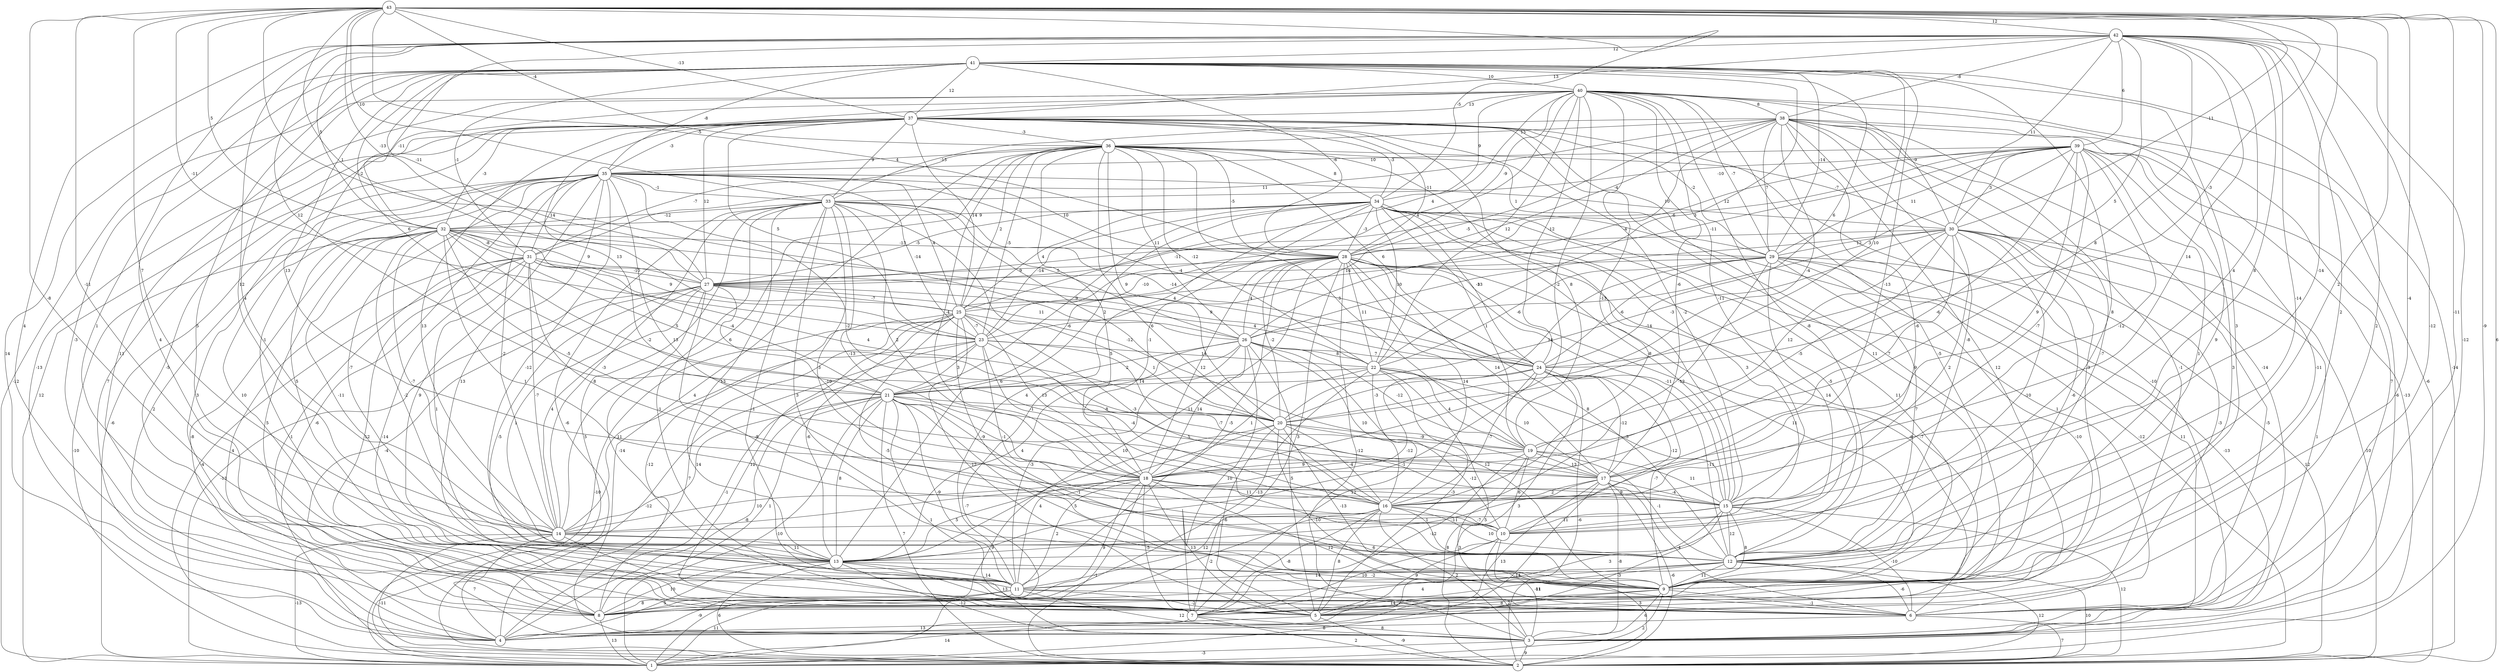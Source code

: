 graph { 
	 fontname="Helvetica,Arial,sans-serif" 
	 node [shape = circle]; 
	 43 -- 2 [label = "6"];
	 43 -- 3 [label = "-9"];
	 43 -- 6 [label = "-11"];
	 43 -- 9 [label = "-4"];
	 43 -- 10 [label = "-14"];
	 43 -- 11 [label = "-8"];
	 43 -- 12 [label = "2"];
	 43 -- 13 [label = "-11"];
	 43 -- 14 [label = "7"];
	 43 -- 23 [label = "-11"];
	 43 -- 24 [label = "-3"];
	 43 -- 25 [label = "1"];
	 43 -- 26 [label = "-2"];
	 43 -- 27 [label = "-13"];
	 43 -- 28 [label = "-5"];
	 43 -- 30 [label = "-11"];
	 43 -- 32 [label = "5"];
	 43 -- 33 [label = "10"];
	 43 -- 34 [label = "-5"];
	 43 -- 36 [label = "-4"];
	 43 -- 37 [label = "-13"];
	 43 -- 42 [label = "12"];
	 42 -- 3 [label = "-12"];
	 42 -- 5 [label = "2"];
	 42 -- 6 [label = "-12"];
	 42 -- 7 [label = "1"];
	 42 -- 8 [label = "4"];
	 42 -- 9 [label = "2"];
	 42 -- 12 [label = "-14"];
	 42 -- 14 [label = "12"];
	 42 -- 15 [label = "8"];
	 42 -- 16 [label = "4"];
	 42 -- 17 [label = "14"];
	 42 -- 19 [label = "8"];
	 42 -- 21 [label = "12"];
	 42 -- 24 [label = "5"];
	 42 -- 27 [label = "-11"];
	 42 -- 30 [label = "11"];
	 42 -- 32 [label = "5"];
	 42 -- 37 [label = "13"];
	 42 -- 38 [label = "-8"];
	 42 -- 39 [label = "6"];
	 42 -- 41 [label = "12"];
	 41 -- 2 [label = "-14"];
	 41 -- 4 [label = "14"];
	 41 -- 7 [label = "4"];
	 41 -- 8 [label = "-3"];
	 41 -- 9 [label = "3"];
	 41 -- 11 [label = "5"];
	 41 -- 12 [label = "8"];
	 41 -- 14 [label = "4"];
	 41 -- 16 [label = "-13"];
	 41 -- 18 [label = "13"];
	 41 -- 20 [label = "10"];
	 41 -- 21 [label = "6"];
	 41 -- 22 [label = "3"];
	 41 -- 24 [label = "6"];
	 41 -- 28 [label = "-6"];
	 41 -- 29 [label = "-14"];
	 41 -- 31 [label = "-1"];
	 41 -- 32 [label = "-11"];
	 41 -- 35 [label = "-8"];
	 41 -- 37 [label = "12"];
	 41 -- 40 [label = "10"];
	 40 -- 1 [label = "-12"];
	 40 -- 2 [label = "-6"];
	 40 -- 4 [label = "-13"];
	 40 -- 7 [label = "-5"];
	 40 -- 8 [label = "11"];
	 40 -- 9 [label = "9"];
	 40 -- 11 [label = "-1"];
	 40 -- 12 [label = "-8"];
	 40 -- 15 [label = "-11"];
	 40 -- 16 [label = "-13"];
	 40 -- 17 [label = "-6"];
	 40 -- 18 [label = "-2"];
	 40 -- 22 [label = "12"];
	 40 -- 23 [label = "4"];
	 40 -- 24 [label = "-12"];
	 40 -- 25 [label = "4"];
	 40 -- 28 [label = "-9"];
	 40 -- 29 [label = "-7"];
	 40 -- 30 [label = "-9"];
	 40 -- 34 [label = "9"];
	 40 -- 37 [label = "13"];
	 40 -- 38 [label = "8"];
	 39 -- 3 [label = "-6"];
	 39 -- 9 [label = "-11"];
	 39 -- 11 [label = "3"];
	 39 -- 12 [label = "1"];
	 39 -- 15 [label = "-12"];
	 39 -- 16 [label = "-7"];
	 39 -- 17 [label = "9"];
	 39 -- 18 [label = "-6"];
	 39 -- 25 [label = "-11"];
	 39 -- 26 [label = "3"];
	 39 -- 27 [label = "-6"];
	 39 -- 28 [label = "12"];
	 39 -- 29 [label = "11"];
	 39 -- 30 [label = "3"];
	 39 -- 33 [label = "-10"];
	 39 -- 35 [label = "10"];
	 38 -- 1 [label = "-13"];
	 38 -- 3 [label = "7"];
	 38 -- 5 [label = "-1"];
	 38 -- 6 [label = "-14"];
	 38 -- 7 [label = "3"];
	 38 -- 8 [label = "12"];
	 38 -- 9 [label = "-7"];
	 38 -- 10 [label = "-6"];
	 38 -- 12 [label = "-8"];
	 38 -- 20 [label = "-4"];
	 38 -- 23 [label = "-5"];
	 38 -- 26 [label = "-4"];
	 38 -- 28 [label = "-4"];
	 38 -- 29 [label = "7"];
	 38 -- 31 [label = "11"];
	 38 -- 33 [label = "-13"];
	 38 -- 36 [label = "13"];
	 37 -- 1 [label = "12"];
	 37 -- 3 [label = "-10"];
	 37 -- 4 [label = "7"];
	 37 -- 5 [label = "9"];
	 37 -- 8 [label = "-5"];
	 37 -- 9 [label = "11"];
	 37 -- 14 [label = "13"];
	 37 -- 15 [label = "-2"];
	 37 -- 19 [label = "8"];
	 37 -- 21 [label = "13"];
	 37 -- 23 [label = "5"];
	 37 -- 25 [label = "-14"];
	 37 -- 27 [label = "12"];
	 37 -- 28 [label = "-11"];
	 37 -- 29 [label = "-2"];
	 37 -- 32 [label = "-3"];
	 37 -- 33 [label = "9"];
	 37 -- 34 [label = "-3"];
	 37 -- 35 [label = "-3"];
	 37 -- 36 [label = "-3"];
	 36 -- 3 [label = "4"];
	 36 -- 12 [label = "5"];
	 36 -- 14 [label = "6"];
	 36 -- 15 [label = "-14"];
	 36 -- 16 [label = "6"];
	 36 -- 18 [label = "-4"];
	 36 -- 19 [label = "3"];
	 36 -- 20 [label = "9"];
	 36 -- 22 [label = "-12"];
	 36 -- 23 [label = "-5"];
	 36 -- 24 [label = "6"];
	 36 -- 25 [label = "2"];
	 36 -- 26 [label = "11"];
	 36 -- 28 [label = "-5"];
	 36 -- 29 [label = "1"];
	 36 -- 30 [label = "-7"];
	 36 -- 31 [label = "-7"];
	 36 -- 34 [label = "8"];
	 36 -- 35 [label = "4"];
	 35 -- 1 [label = "-6"];
	 35 -- 2 [label = "-6"];
	 35 -- 4 [label = "2"];
	 35 -- 6 [label = "9"];
	 35 -- 7 [label = "10"];
	 35 -- 8 [label = "3"];
	 35 -- 9 [label = "13"];
	 35 -- 11 [label = "5"];
	 35 -- 12 [label = "-12"];
	 35 -- 13 [label = "-7"];
	 35 -- 14 [label = "-2"];
	 35 -- 16 [label = "13"];
	 35 -- 17 [label = "-2"];
	 35 -- 23 [label = "-14"];
	 35 -- 24 [label = "-4"];
	 35 -- 25 [label = "4"];
	 35 -- 28 [label = "10"];
	 35 -- 30 [label = "10"];
	 35 -- 31 [label = "14"];
	 35 -- 33 [label = "-1"];
	 34 -- 2 [label = "-12"];
	 34 -- 6 [label = "1"];
	 34 -- 9 [label = "11"];
	 34 -- 10 [label = "3"];
	 34 -- 11 [label = "4"];
	 34 -- 12 [label = "-5"];
	 34 -- 13 [label = "6"];
	 34 -- 15 [label = "-8"];
	 34 -- 18 [label = "-1"];
	 34 -- 19 [label = "1"];
	 34 -- 21 [label = "9"];
	 34 -- 22 [label = "10"];
	 34 -- 23 [label = "-14"];
	 34 -- 24 [label = "-13"];
	 34 -- 25 [label = "4"];
	 34 -- 27 [label = "-5"];
	 34 -- 28 [label = "-3"];
	 34 -- 32 [label = "9"];
	 33 -- 2 [label = "5"];
	 33 -- 4 [label = "-6"];
	 33 -- 5 [label = "-1"];
	 33 -- 6 [label = "-1"];
	 33 -- 9 [label = "3"];
	 33 -- 10 [label = "3"];
	 33 -- 13 [label = "13"];
	 33 -- 14 [label = "-3"];
	 33 -- 15 [label = "-13"];
	 33 -- 17 [label = "-12"];
	 33 -- 18 [label = "2"];
	 33 -- 20 [label = "2"];
	 33 -- 24 [label = "-14"];
	 33 -- 26 [label = "5"];
	 33 -- 32 [label = "-12"];
	 32 -- 2 [label = "-10"];
	 32 -- 4 [label = "-8"];
	 32 -- 7 [label = "5"];
	 32 -- 10 [label = "1"];
	 32 -- 12 [label = "-2"];
	 32 -- 13 [label = "-11"];
	 32 -- 14 [label = "-7"];
	 32 -- 17 [label = "-5"];
	 32 -- 19 [label = "-2"];
	 32 -- 20 [label = "5"];
	 32 -- 23 [label = "9"];
	 32 -- 24 [label = "4"];
	 32 -- 27 [label = "9"];
	 32 -- 29 [label = "-13"];
	 32 -- 31 [label = "-8"];
	 31 -- 2 [label = "-4"];
	 31 -- 4 [label = "4"];
	 31 -- 5 [label = "-14"];
	 31 -- 7 [label = "12"];
	 31 -- 8 [label = "-1"];
	 31 -- 13 [label = "1"];
	 31 -- 14 [label = "-7"];
	 31 -- 15 [label = "8"];
	 31 -- 20 [label = "4"];
	 31 -- 21 [label = "-4"];
	 31 -- 24 [label = "9"];
	 31 -- 27 [label = "-10"];
	 30 -- 2 [label = "-10"];
	 30 -- 3 [label = "1"];
	 30 -- 6 [label = "-5"];
	 30 -- 7 [label = "-3"];
	 30 -- 12 [label = "-6"];
	 30 -- 13 [label = "-10"];
	 30 -- 15 [label = "2"];
	 30 -- 17 [label = "7"];
	 30 -- 18 [label = "-5"];
	 30 -- 19 [label = "12"];
	 30 -- 21 [label = "-3"];
	 30 -- 26 [label = "-3"];
	 30 -- 27 [label = "-11"];
	 30 -- 29 [label = "12"];
	 29 -- 2 [label = "12"];
	 29 -- 3 [label = "-13"];
	 29 -- 6 [label = "11"];
	 29 -- 8 [label = "-10"];
	 29 -- 10 [label = "14"];
	 29 -- 12 [label = "7"];
	 29 -- 16 [label = "-12"];
	 29 -- 20 [label = "14"];
	 29 -- 22 [label = "-6"];
	 29 -- 24 [label = "-6"];
	 29 -- 27 [label = "14"];
	 28 -- 3 [label = "-12"];
	 28 -- 5 [label = "-6"];
	 28 -- 6 [label = "-7"];
	 28 -- 7 [label = "3"];
	 28 -- 9 [label = "11"];
	 28 -- 11 [label = "-5"];
	 28 -- 12 [label = "8"];
	 28 -- 13 [label = "11"];
	 28 -- 15 [label = "-11"];
	 28 -- 16 [label = "14"];
	 28 -- 17 [label = "14"];
	 28 -- 18 [label = "12"];
	 28 -- 20 [label = "-2"];
	 28 -- 21 [label = "-6"];
	 28 -- 22 [label = "11"];
	 28 -- 25 [label = "-10"];
	 28 -- 26 [label = "4"];
	 28 -- 27 [label = "9"];
	 27 -- 1 [label = "-13"];
	 27 -- 6 [label = "-14"];
	 27 -- 8 [label = "-4"];
	 27 -- 9 [label = "-8"];
	 27 -- 11 [label = "-5"];
	 27 -- 13 [label = "1"];
	 27 -- 14 [label = "4"];
	 27 -- 18 [label = "-10"];
	 27 -- 22 [label = "4"];
	 27 -- 25 [label = "-7"];
	 27 -- 26 [label = "11"];
	 26 -- 1 [label = "-7"];
	 26 -- 5 [label = "5"];
	 26 -- 7 [label = "10"];
	 26 -- 9 [label = "12"];
	 26 -- 11 [label = "-3"];
	 26 -- 13 [label = "4"];
	 26 -- 16 [label = "10"];
	 26 -- 18 [label = "14"];
	 26 -- 19 [label = "-12"];
	 26 -- 21 [label = "2"];
	 26 -- 22 [label = "8"];
	 26 -- 24 [label = "7"];
	 25 -- 1 [label = "-10"];
	 25 -- 4 [label = "7"];
	 25 -- 5 [label = "-12"];
	 25 -- 7 [label = "12"];
	 25 -- 8 [label = "-12"];
	 25 -- 9 [label = "-5"];
	 25 -- 12 [label = "-9"];
	 25 -- 13 [label = "-6"];
	 25 -- 16 [label = "-3"];
	 25 -- 18 [label = "13"];
	 25 -- 20 [label = "1"];
	 25 -- 23 [label = "-7"];
	 24 -- 2 [label = "-6"];
	 24 -- 4 [label = "3"];
	 24 -- 9 [label = "-7"];
	 24 -- 10 [label = "-12"];
	 24 -- 12 [label = "-11"];
	 24 -- 13 [label = "-1"];
	 24 -- 14 [label = "-12"];
	 24 -- 16 [label = "-7"];
	 24 -- 17 [label = "-12"];
	 24 -- 20 [label = "-3"];
	 23 -- 1 [label = "-12"];
	 23 -- 4 [label = "-1"];
	 23 -- 10 [label = "-1"];
	 23 -- 14 [label = "11"];
	 23 -- 15 [label = "-7"];
	 23 -- 16 [label = "-4"];
	 23 -- 18 [label = "-1"];
	 23 -- 21 [label = "3"];
	 23 -- 22 [label = "14"];
	 22 -- 2 [label = "5"];
	 22 -- 5 [label = "-3"];
	 22 -- 7 [label = "12"];
	 22 -- 8 [label = "-13"];
	 22 -- 15 [label = "3"];
	 22 -- 17 [label = "10"];
	 22 -- 18 [label = "1"];
	 22 -- 19 [label = "4"];
	 22 -- 21 [label = "14"];
	 21 -- 1 [label = "-10"];
	 21 -- 2 [label = "7"];
	 21 -- 3 [label = "1"];
	 21 -- 4 [label = "-8"];
	 21 -- 6 [label = "5"];
	 21 -- 8 [label = "1"];
	 21 -- 9 [label = "-1"];
	 21 -- 11 [label = "-9"];
	 21 -- 13 [label = "8"];
	 21 -- 14 [label = "14"];
	 21 -- 16 [label = "10"];
	 21 -- 17 [label = "5"];
	 21 -- 20 [label = "8"];
	 20 -- 1 [label = "9"];
	 20 -- 5 [label = "-6"];
	 20 -- 6 [label = "-10"];
	 20 -- 9 [label = "-13"];
	 20 -- 10 [label = "-12"];
	 20 -- 11 [label = "4"];
	 20 -- 16 [label = "-4"];
	 20 -- 19 [label = "-9"];
	 19 -- 3 [label = "3"];
	 19 -- 7 [label = "-12"];
	 19 -- 10 [label = "6"];
	 19 -- 12 [label = "-1"];
	 19 -- 15 [label = "11"];
	 19 -- 17 [label = "13"];
	 19 -- 18 [label = "9"];
	 18 -- 2 [label = "-1"];
	 18 -- 5 [label = "13"];
	 18 -- 6 [label = "12"];
	 18 -- 7 [label = "-5"];
	 18 -- 8 [label = "9"];
	 18 -- 11 [label = "2"];
	 18 -- 13 [label = "5"];
	 18 -- 14 [label = "10"];
	 18 -- 15 [label = "9"];
	 18 -- 16 [label = "11"];
	 17 -- 1 [label = "-14"];
	 17 -- 2 [label = "-6"];
	 17 -- 3 [label = "-8"];
	 17 -- 4 [label = "13"];
	 17 -- 6 [label = "-4"];
	 17 -- 13 [label = "-11"];
	 17 -- 15 [label = "-4"];
	 17 -- 16 [label = "2"];
	 16 -- 3 [label = "2"];
	 16 -- 5 [label = "8"];
	 16 -- 7 [label = "-8"];
	 16 -- 8 [label = "-2"];
	 16 -- 9 [label = "8"];
	 16 -- 10 [label = "-7"];
	 16 -- 11 [label = "12"];
	 16 -- 12 [label = "10"];
	 15 -- 2 [label = "12"];
	 15 -- 4 [label = "-3"];
	 15 -- 6 [label = "-10"];
	 15 -- 7 [label = "3"];
	 15 -- 9 [label = "8"];
	 15 -- 10 [label = "11"];
	 15 -- 12 [label = "12"];
	 15 -- 14 [label = "1"];
	 14 -- 1 [label = "-13"];
	 14 -- 2 [label = "-11"];
	 14 -- 3 [label = "7"];
	 14 -- 5 [label = "7"];
	 14 -- 12 [label = "6"];
	 14 -- 13 [label = "11"];
	 13 -- 2 [label = "6"];
	 13 -- 3 [label = "-12"];
	 13 -- 4 [label = "5"];
	 13 -- 5 [label = "13"];
	 13 -- 8 [label = "10"];
	 13 -- 9 [label = "-2"];
	 13 -- 11 [label = "14"];
	 12 -- 1 [label = "12"];
	 12 -- 2 [label = "10"];
	 12 -- 5 [label = "-11"];
	 12 -- 6 [label = "-6"];
	 12 -- 8 [label = "4"];
	 12 -- 9 [label = "11"];
	 12 -- 11 [label = "14"];
	 11 -- 1 [label = "11"];
	 11 -- 3 [label = "12"];
	 11 -- 4 [label = "-9"];
	 11 -- 5 [label = "-2"];
	 11 -- 6 [label = "2"];
	 11 -- 8 [label = "8"];
	 10 -- 2 [label = "3"];
	 10 -- 3 [label = "11"];
	 10 -- 5 [label = "9"];
	 10 -- 7 [label = "10"];
	 9 -- 1 [label = "2"];
	 9 -- 3 [label = "6"];
	 9 -- 5 [label = "8"];
	 9 -- 6 [label = "-1"];
	 9 -- 7 [label = "14"];
	 8 -- 1 [label = "13"];
	 7 -- 1 [label = "14"];
	 7 -- 2 [label = "2"];
	 7 -- 3 [label = "8"];
	 6 -- 2 [label = "7"];
	 6 -- 4 [label = "8"];
	 5 -- 2 [label = "-9"];
	 5 -- 4 [label = "13"];
	 3 -- 1 [label = "-3"];
	 3 -- 2 [label = "9"];
	 1;
	 2;
	 3;
	 4;
	 5;
	 6;
	 7;
	 8;
	 9;
	 10;
	 11;
	 12;
	 13;
	 14;
	 15;
	 16;
	 17;
	 18;
	 19;
	 20;
	 21;
	 22;
	 23;
	 24;
	 25;
	 26;
	 27;
	 28;
	 29;
	 30;
	 31;
	 32;
	 33;
	 34;
	 35;
	 36;
	 37;
	 38;
	 39;
	 40;
	 41;
	 42;
	 43;
}

